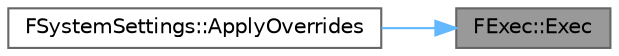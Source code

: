 digraph "FExec::Exec"
{
 // INTERACTIVE_SVG=YES
 // LATEX_PDF_SIZE
  bgcolor="transparent";
  edge [fontname=Helvetica,fontsize=10,labelfontname=Helvetica,labelfontsize=10];
  node [fontname=Helvetica,fontsize=10,shape=box,height=0.2,width=0.4];
  rankdir="RL";
  Node1 [id="Node000001",label="FExec::Exec",height=0.2,width=0.4,color="gray40", fillcolor="grey60", style="filled", fontcolor="black",tooltip="Exec handler."];
  Node1 -> Node2 [id="edge1_Node000001_Node000002",dir="back",color="steelblue1",style="solid",tooltip=" "];
  Node2 [id="Node000002",label="FSystemSettings::ApplyOverrides",height=0.2,width=0.4,color="grey40", fillcolor="white", style="filled",URL="$d9/d46/classFSystemSettings.html#ab553fef8160982ffceb2ecee202cb638",tooltip="Applies setting overrides based on command line options."];
}
